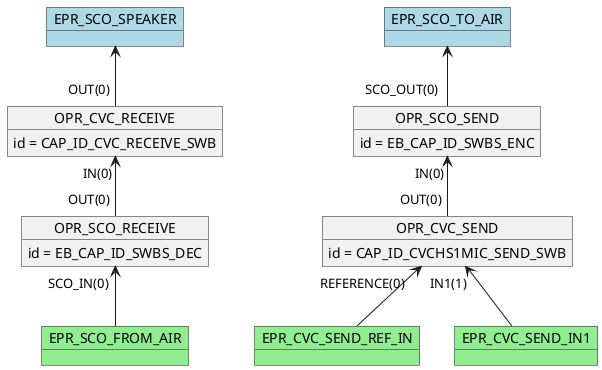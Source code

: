 @startuml

        object OPR_SCO_RECEIVE
        OPR_SCO_RECEIVE : id = EB_CAP_ID_SWBS_DEC
        object OPR_SCO_SEND
        OPR_SCO_SEND : id = EB_CAP_ID_SWBS_ENC
        object OPR_CVC_RECEIVE
        OPR_CVC_RECEIVE : id = CAP_ID_CVC_RECEIVE_SWB
        object OPR_CVC_SEND
        OPR_CVC_SEND : id = CAP_ID_CVCHS1MIC_SEND_SWB
        OPR_CVC_RECEIVE "IN(0)"<-- "OUT(0)" OPR_SCO_RECEIVE
        OPR_SCO_SEND "IN(0)"<-- "OUT(0)" OPR_CVC_SEND
        object EPR_SCO_FROM_AIR #lightgreen
        OPR_SCO_RECEIVE "SCO_IN(0)" <-- EPR_SCO_FROM_AIR
        object EPR_CVC_SEND_REF_IN #lightgreen
        OPR_CVC_SEND "REFERENCE(0)" <-- EPR_CVC_SEND_REF_IN
        object EPR_CVC_SEND_IN1 #lightgreen
        OPR_CVC_SEND "IN1(1)" <-- EPR_CVC_SEND_IN1
        object EPR_SCO_SPEAKER #lightblue
        EPR_SCO_SPEAKER <-- "OUT(0)" OPR_CVC_RECEIVE
        object EPR_SCO_TO_AIR #lightblue
        EPR_SCO_TO_AIR <-- "SCO_OUT(0)" OPR_SCO_SEND
    @enduml

